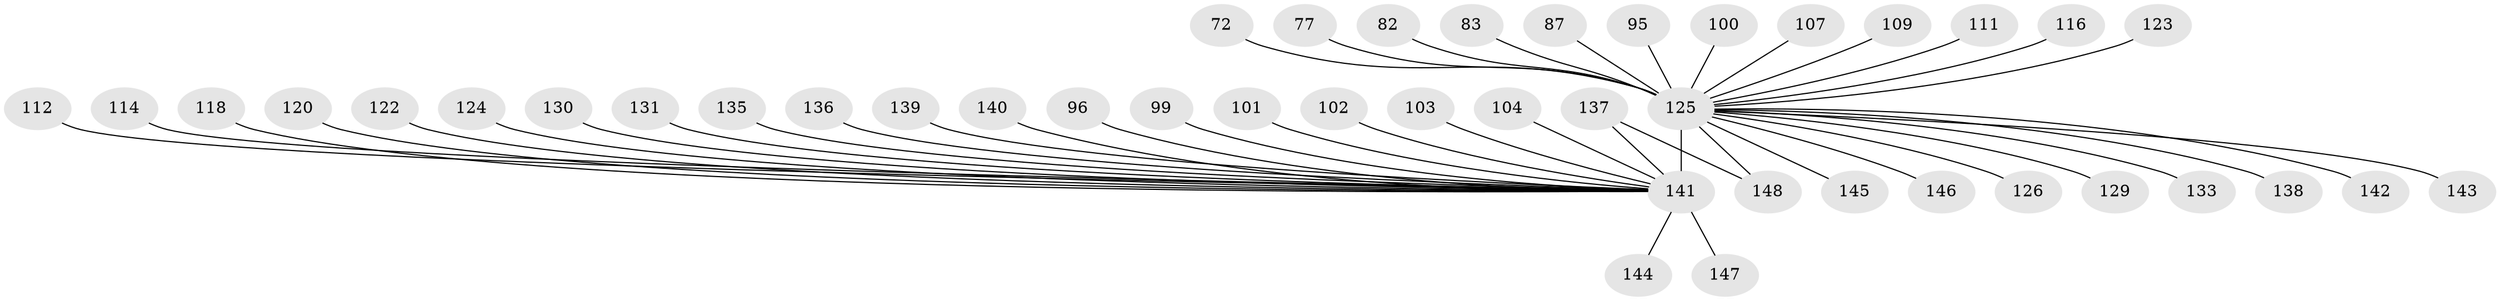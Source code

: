 // original degree distribution, {14: 0.006756756756756757, 18: 0.006756756756756757, 27: 0.006756756756756757, 3: 0.11486486486486487, 1: 0.43243243243243246, 30: 0.006756756756756757, 16: 0.006756756756756757, 4: 0.10135135135135136, 6: 0.02027027027027027, 2: 0.20270270270270271, 9: 0.02702702702702703, 8: 0.006756756756756757, 7: 0.02027027027027027, 12: 0.006756756756756757, 11: 0.006756756756756757, 5: 0.02702702702702703}
// Generated by graph-tools (version 1.1) at 2025/51/03/04/25 21:51:44]
// undirected, 44 vertices, 44 edges
graph export_dot {
graph [start="1"]
  node [color=gray90,style=filled];
  72;
  77;
  82 [super="+43"];
  83;
  87;
  95;
  96 [super="+76"];
  99;
  100;
  101;
  102;
  103;
  104;
  107;
  109;
  111;
  112;
  114;
  116;
  118;
  120;
  122;
  123;
  124;
  125 [super="+17+75+121+113+6+119+5+15+47+49+53+56+58"];
  126;
  129;
  130 [super="+26"];
  131;
  133;
  135;
  136;
  137 [super="+42"];
  138;
  139;
  140;
  141 [super="+19+57+91+128+115+90+132+117+106+7+110+92+20+21+29+38+41+55+65+68+80+94"];
  142;
  143;
  144 [super="+78"];
  145;
  146;
  147;
  148 [super="+134"];
  72 -- 125;
  77 -- 125;
  82 -- 125;
  83 -- 125;
  87 -- 125;
  95 -- 125;
  96 -- 141;
  99 -- 141;
  100 -- 125;
  101 -- 141;
  102 -- 141;
  103 -- 141;
  104 -- 141;
  107 -- 125;
  109 -- 125;
  111 -- 125;
  112 -- 141;
  114 -- 141;
  116 -- 125;
  118 -- 141;
  120 -- 141;
  122 -- 141 [weight=2];
  123 -- 125;
  124 -- 141;
  125 -- 141 [weight=55];
  125 -- 129;
  125 -- 133;
  125 -- 138;
  125 -- 143;
  125 -- 145;
  125 -- 126;
  125 -- 142;
  125 -- 146;
  125 -- 148 [weight=7];
  130 -- 141;
  131 -- 141;
  135 -- 141;
  136 -- 141;
  137 -- 141 [weight=7];
  137 -- 148 [weight=2];
  139 -- 141;
  140 -- 141;
  141 -- 147;
  141 -- 144;
}
